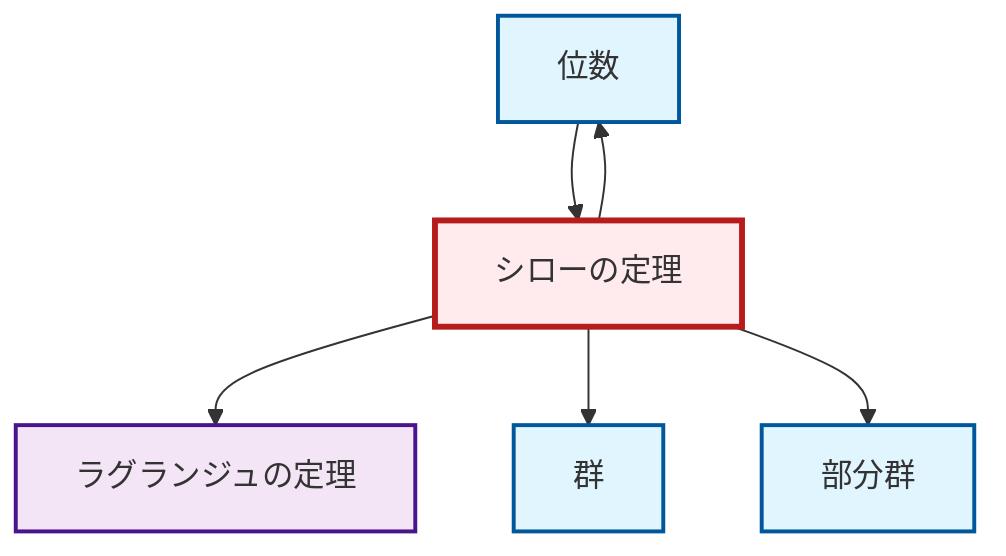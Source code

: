 graph TD
    classDef definition fill:#e1f5fe,stroke:#01579b,stroke-width:2px
    classDef theorem fill:#f3e5f5,stroke:#4a148c,stroke-width:2px
    classDef axiom fill:#fff3e0,stroke:#e65100,stroke-width:2px
    classDef example fill:#e8f5e9,stroke:#1b5e20,stroke-width:2px
    classDef current fill:#ffebee,stroke:#b71c1c,stroke-width:3px
    def-order["位数"]:::definition
    def-group["群"]:::definition
    def-subgroup["部分群"]:::definition
    thm-lagrange["ラグランジュの定理"]:::theorem
    thm-sylow["シローの定理"]:::theorem
    thm-sylow --> thm-lagrange
    thm-sylow --> def-order
    def-order --> thm-sylow
    thm-sylow --> def-group
    thm-sylow --> def-subgroup
    class thm-sylow current